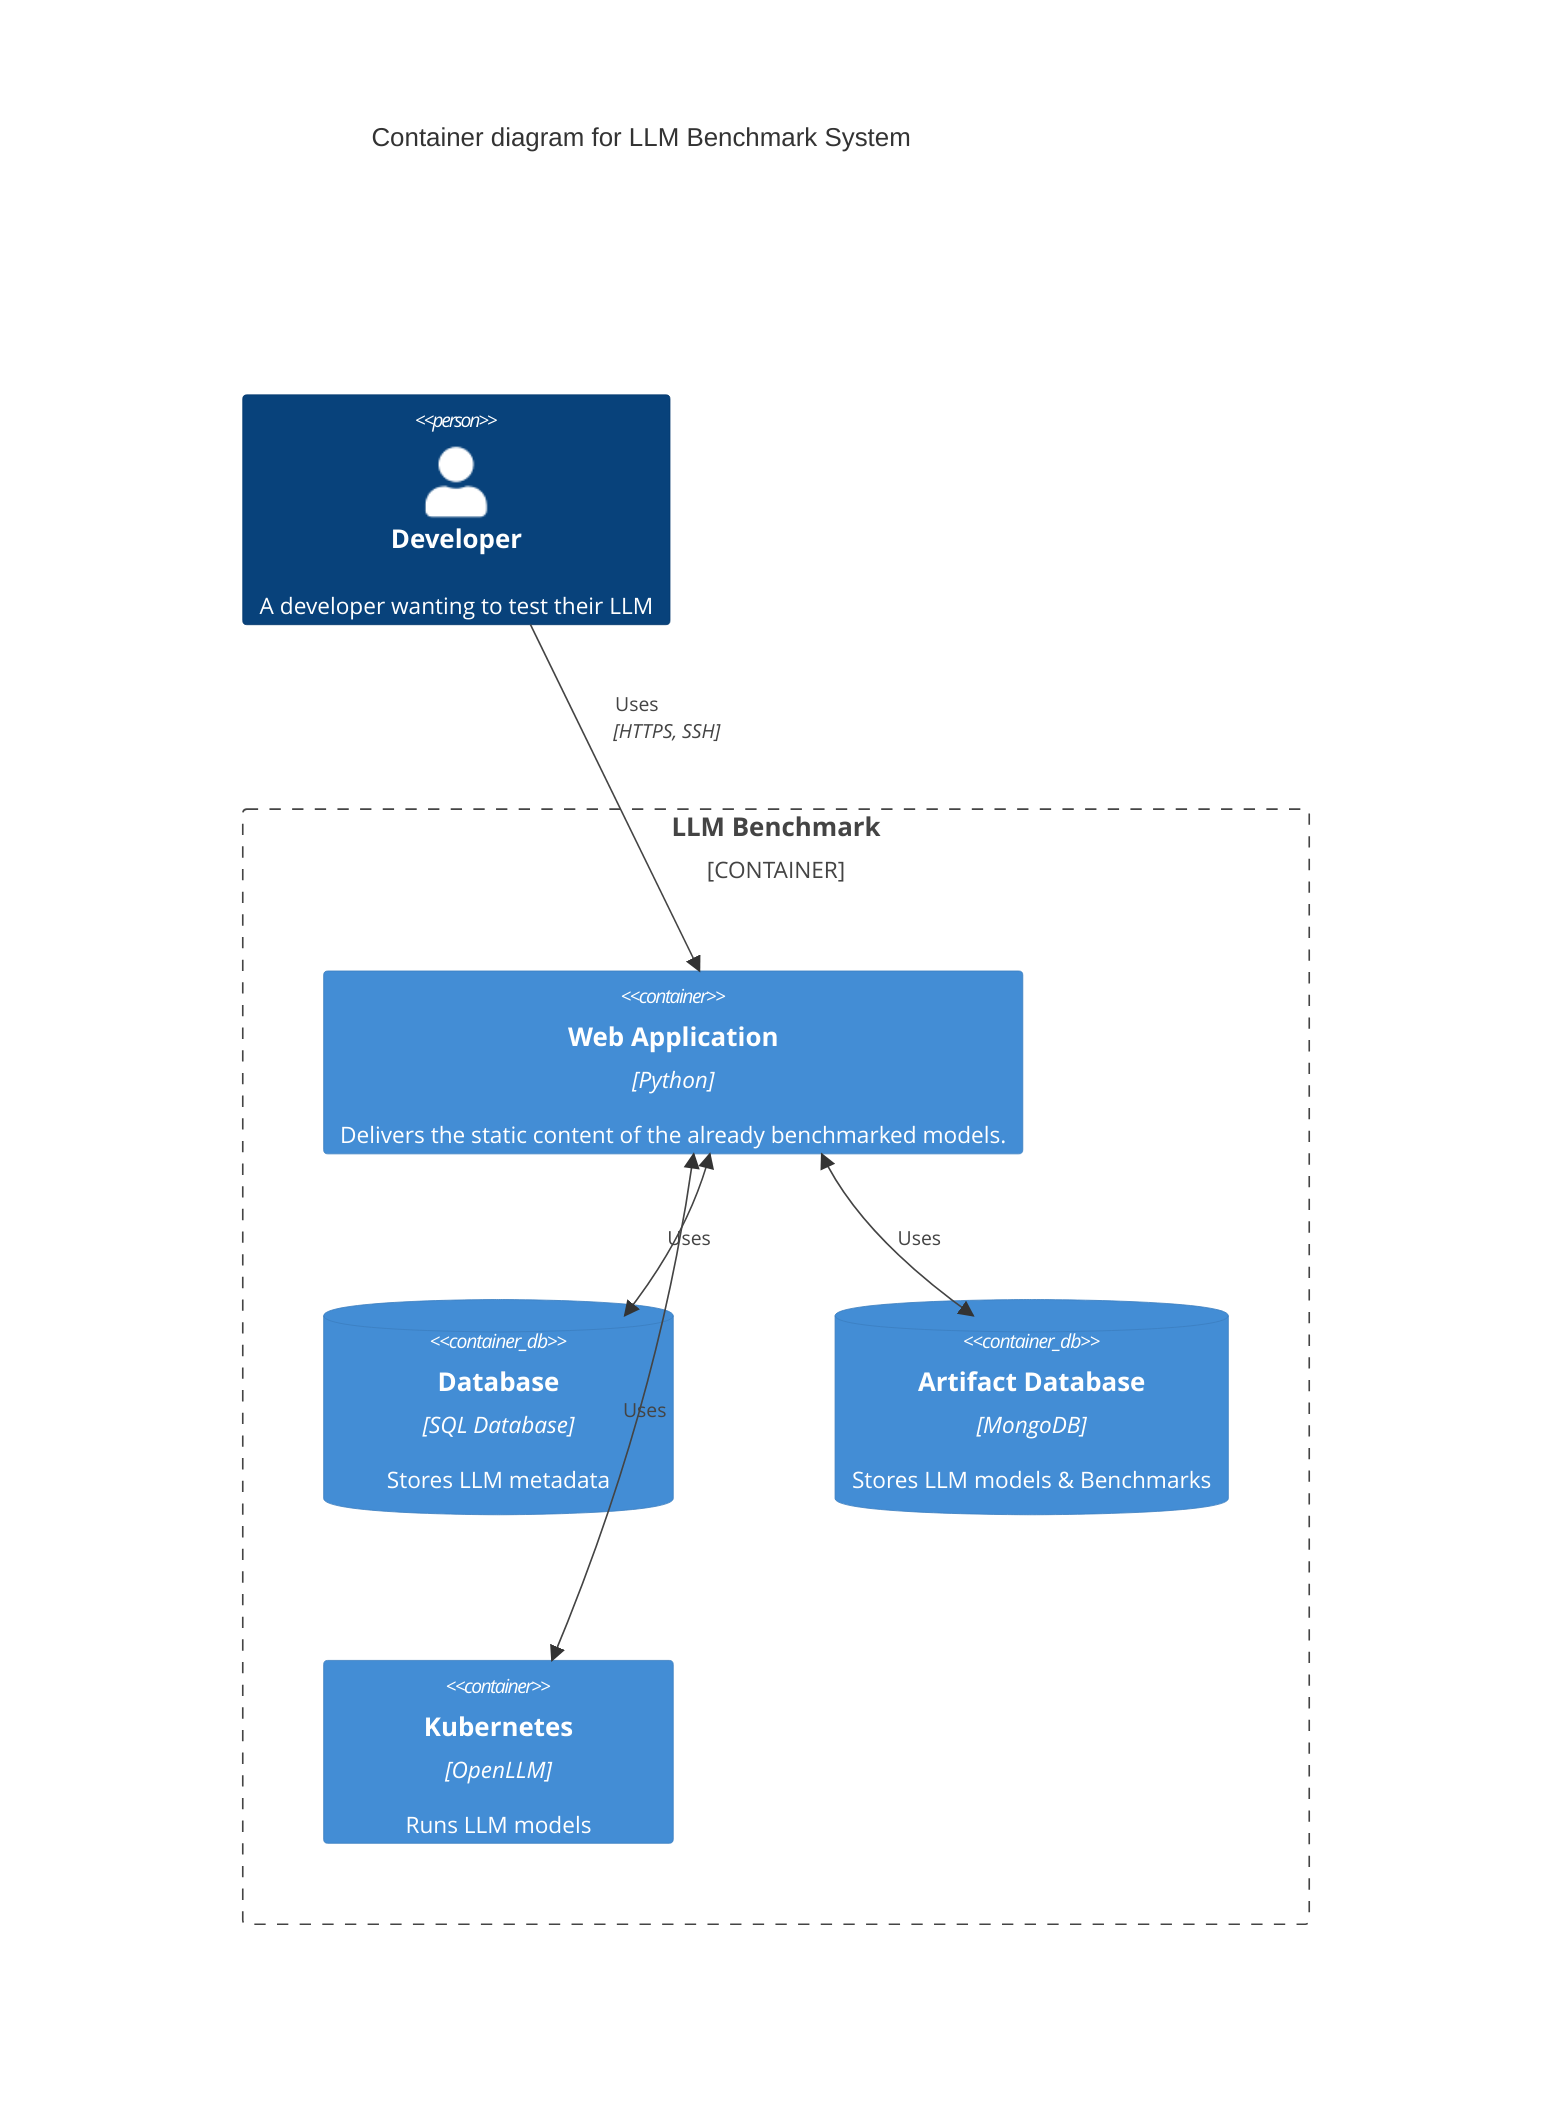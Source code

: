 C4Container
    title Container diagram for LLM Benchmark System

    Person(customer, Developer, "A developer wanting to test their LLM", $tags="v1.0")

    Container_Boundary(c1, "LLM Benchmark") {
        Container(web_app, "Web Application", "Python", "Delivers the static content of the already benchmarked models.")
        ContainerDb(database, "Database", "SQL Database", "Stores LLM metadata")
        ContainerDb(artifact_database, "Artifact Database", "MongoDB", "Stores LLM models & Benchmarks")
        Container(runner, "Kubernetes", "OpenLLM", "Runs LLM models")
    }

    Rel(customer, web_app, "Uses", "HTTPS, SSH")
    UpdateRelStyle(customer, web_app, $offsetY="-60")
    BiRel(web_app, database, "Uses")
    BiRel(web_app, artifact_database, "Uses")
    BiRel(web_app, runner, "Uses")

    UpdateLayoutConfig($c4ShapeInRow="2", $c4BoundaryInRow="1")